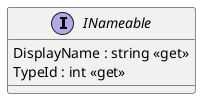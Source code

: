 @startuml
interface INameable {
    DisplayName : string <<get>>
    TypeId : int <<get>>
}
@enduml
